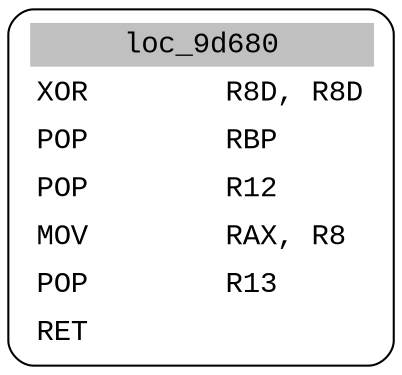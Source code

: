 digraph asm_graph {
1941 [
shape="Mrecord" fontname="Courier New"label =<<table border="0" cellborder="0" cellpadding="3"><tr><td align="center" colspan="2" bgcolor="grey">loc_9d680</td></tr><tr><td align="left">XOR        R8D, R8D</td></tr><tr><td align="left">POP        RBP</td></tr><tr><td align="left">POP        R12</td></tr><tr><td align="left">MOV        RAX, R8</td></tr><tr><td align="left">POP        R13</td></tr><tr><td align="left">RET        </td></tr></table>> ];
}